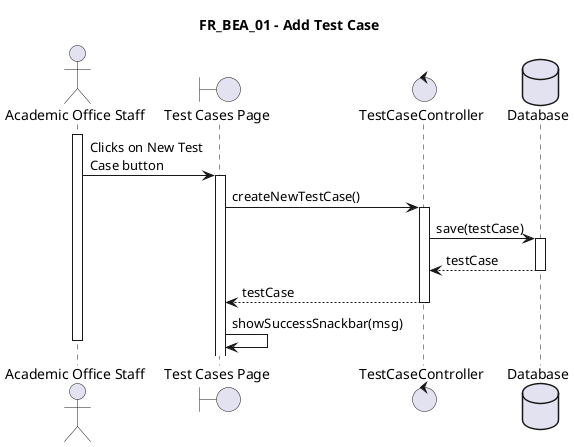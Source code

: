 @startuml FR_BEA_01
title FR_BEA_01 - Add Test Case
skinparam maxMessageSize 125

actor "Academic Office Staff" as eu
boundary "Test Cases Page" as fe
control "TestCaseController" as ct

database "Database" as db

activate eu

eu -> fe ++ : Clicks on New Test Case button
fe -> ct ++ : createNewTestCase()
ct -> db ++ : save(testCase)
db --> ct -- : testCase
ct --> fe -- : testCase
fe -> fe : showSuccessSnackbar(msg)

deactivate eu

@enduml